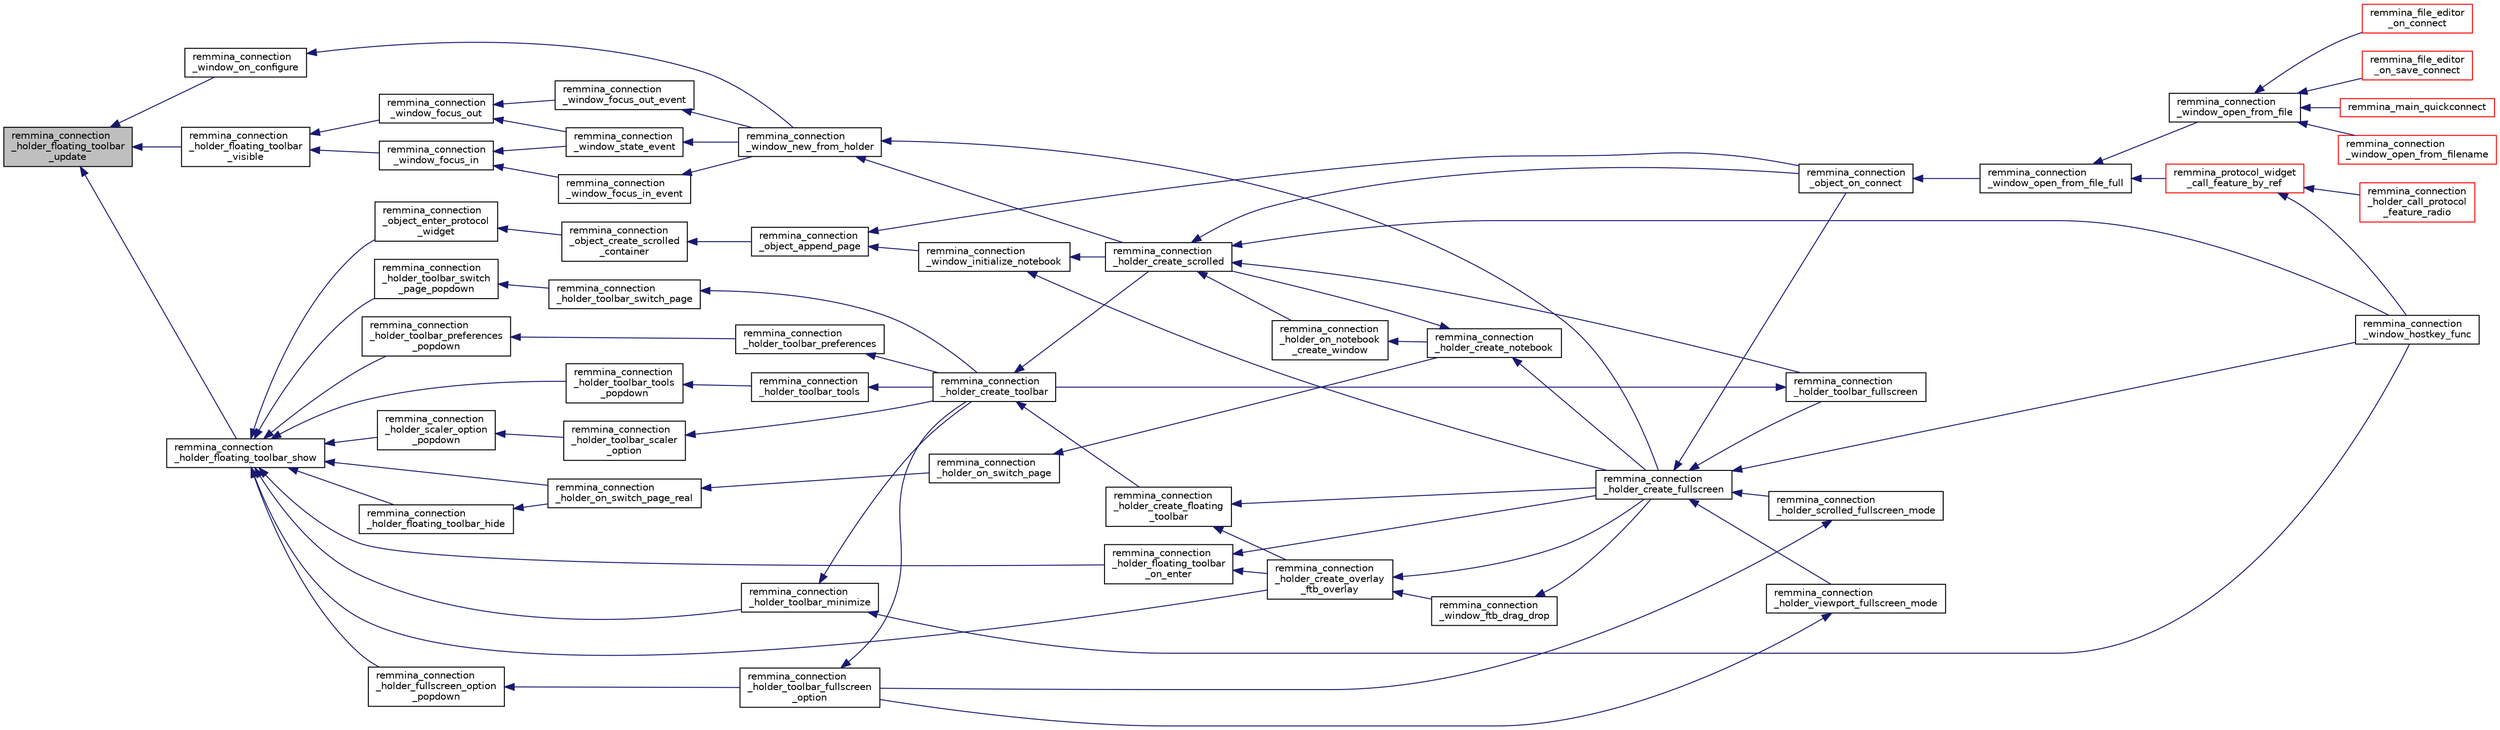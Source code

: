 digraph "remmina_connection_holder_floating_toolbar_update"
{
  edge [fontname="Helvetica",fontsize="10",labelfontname="Helvetica",labelfontsize="10"];
  node [fontname="Helvetica",fontsize="10",shape=record];
  rankdir="LR";
  Node4160 [label="remmina_connection\l_holder_floating_toolbar\l_update",height=0.2,width=0.4,color="black", fillcolor="grey75", style="filled", fontcolor="black"];
  Node4160 -> Node4161 [dir="back",color="midnightblue",fontsize="10",style="solid",fontname="Helvetica"];
  Node4161 [label="remmina_connection\l_holder_floating_toolbar_show",height=0.2,width=0.4,color="black", fillcolor="white", style="filled",URL="$remmina__connection__window_8c.html#a147924e56eceebe1f61e47bf5af2218a"];
  Node4161 -> Node4162 [dir="back",color="midnightblue",fontsize="10",style="solid",fontname="Helvetica"];
  Node4162 [label="remmina_connection\l_holder_fullscreen_option\l_popdown",height=0.2,width=0.4,color="black", fillcolor="white", style="filled",URL="$remmina__connection__window_8c.html#ac1e63c7801614664d5da3ecd326a69e8"];
  Node4162 -> Node4163 [dir="back",color="midnightblue",fontsize="10",style="solid",fontname="Helvetica"];
  Node4163 [label="remmina_connection\l_holder_toolbar_fullscreen\l_option",height=0.2,width=0.4,color="black", fillcolor="white", style="filled",URL="$remmina__connection__window_8c.html#a1415cdcbed0e6fe9a7978586bf132207"];
  Node4163 -> Node4164 [dir="back",color="midnightblue",fontsize="10",style="solid",fontname="Helvetica"];
  Node4164 [label="remmina_connection\l_holder_create_toolbar",height=0.2,width=0.4,color="black", fillcolor="white", style="filled",URL="$remmina__connection__window_8c.html#af8138da72278e9e9000276e08a6fd984"];
  Node4164 -> Node4165 [dir="back",color="midnightblue",fontsize="10",style="solid",fontname="Helvetica"];
  Node4165 [label="remmina_connection\l_holder_create_floating\l_toolbar",height=0.2,width=0.4,color="black", fillcolor="white", style="filled",URL="$remmina__connection__window_8c.html#a967dca6c1876afc3e6bcb763f9709d43"];
  Node4165 -> Node4166 [dir="back",color="midnightblue",fontsize="10",style="solid",fontname="Helvetica"];
  Node4166 [label="remmina_connection\l_holder_create_overlay\l_ftb_overlay",height=0.2,width=0.4,color="black", fillcolor="white", style="filled",URL="$remmina__connection__window_8c.html#ab2edcb806312b3367c70fbb13c383ae0"];
  Node4166 -> Node4167 [dir="back",color="midnightblue",fontsize="10",style="solid",fontname="Helvetica"];
  Node4167 [label="remmina_connection\l_window_ftb_drag_drop",height=0.2,width=0.4,color="black", fillcolor="white", style="filled",URL="$remmina__connection__window_8c.html#a15c9b2bd929f8f2bb64d0bb6fa60f067"];
  Node4167 -> Node4168 [dir="back",color="midnightblue",fontsize="10",style="solid",fontname="Helvetica"];
  Node4168 [label="remmina_connection\l_holder_create_fullscreen",height=0.2,width=0.4,color="black", fillcolor="white", style="filled",URL="$remmina__connection__window_8c.html#ae67ca4d276339723c1ff87fc224eaccf"];
  Node4168 -> Node4169 [dir="back",color="midnightblue",fontsize="10",style="solid",fontname="Helvetica"];
  Node4169 [label="remmina_connection\l_holder_toolbar_fullscreen",height=0.2,width=0.4,color="black", fillcolor="white", style="filled",URL="$remmina__connection__window_8c.html#a02ac20f50f1b7b816bd7208127efdbee"];
  Node4169 -> Node4164 [dir="back",color="midnightblue",fontsize="10",style="solid",fontname="Helvetica"];
  Node4168 -> Node4170 [dir="back",color="midnightblue",fontsize="10",style="solid",fontname="Helvetica"];
  Node4170 [label="remmina_connection\l_holder_viewport_fullscreen_mode",height=0.2,width=0.4,color="black", fillcolor="white", style="filled",URL="$remmina__connection__window_8c.html#a0e99d0ff8c39f2c6de508eee9ef498c5"];
  Node4170 -> Node4163 [dir="back",color="midnightblue",fontsize="10",style="solid",fontname="Helvetica"];
  Node4168 -> Node4171 [dir="back",color="midnightblue",fontsize="10",style="solid",fontname="Helvetica"];
  Node4171 [label="remmina_connection\l_holder_scrolled_fullscreen_mode",height=0.2,width=0.4,color="black", fillcolor="white", style="filled",URL="$remmina__connection__window_8c.html#aa25cae5c0e15e13b817b925e42a044a9"];
  Node4171 -> Node4163 [dir="back",color="midnightblue",fontsize="10",style="solid",fontname="Helvetica"];
  Node4168 -> Node4172 [dir="back",color="midnightblue",fontsize="10",style="solid",fontname="Helvetica"];
  Node4172 [label="remmina_connection\l_window_hostkey_func",height=0.2,width=0.4,color="black", fillcolor="white", style="filled",URL="$remmina__connection__window_8c.html#abef663d930076deb3105f86dabe2a9c3"];
  Node4168 -> Node4173 [dir="back",color="midnightblue",fontsize="10",style="solid",fontname="Helvetica"];
  Node4173 [label="remmina_connection\l_object_on_connect",height=0.2,width=0.4,color="black", fillcolor="white", style="filled",URL="$remmina__connection__window_8c.html#a0ad685a873ecef95ec13caba17e0c22e"];
  Node4173 -> Node4174 [dir="back",color="midnightblue",fontsize="10",style="solid",fontname="Helvetica"];
  Node4174 [label="remmina_connection\l_window_open_from_file_full",height=0.2,width=0.4,color="black", fillcolor="white", style="filled",URL="$remmina__connection__window_8h.html#adbf2b670ca3bae96a99cb0b36021a961"];
  Node4174 -> Node4175 [dir="back",color="midnightblue",fontsize="10",style="solid",fontname="Helvetica"];
  Node4175 [label="remmina_connection\l_window_open_from_file",height=0.2,width=0.4,color="black", fillcolor="white", style="filled",URL="$remmina__connection__window_8h.html#a1c7f722a89609523cc4de079cc82f23c"];
  Node4175 -> Node4176 [dir="back",color="midnightblue",fontsize="10",style="solid",fontname="Helvetica"];
  Node4176 [label="remmina_connection\l_window_open_from_filename",height=0.2,width=0.4,color="red", fillcolor="white", style="filled",URL="$remmina__connection__window_8h.html#ab0ed27ef360efc7d92906cbabf9da5db"];
  Node4175 -> Node4200 [dir="back",color="midnightblue",fontsize="10",style="solid",fontname="Helvetica"];
  Node4200 [label="remmina_file_editor\l_on_connect",height=0.2,width=0.4,color="red", fillcolor="white", style="filled",URL="$remmina__file__editor_8c.html#a73b8581fd1fd77532b748d91a2951f25"];
  Node4175 -> Node4185 [dir="back",color="midnightblue",fontsize="10",style="solid",fontname="Helvetica"];
  Node4185 [label="remmina_file_editor\l_on_save_connect",height=0.2,width=0.4,color="red", fillcolor="white", style="filled",URL="$remmina__file__editor_8c.html#a57224f3f69f04f398de563b71be6b18e"];
  Node4175 -> Node4201 [dir="back",color="midnightblue",fontsize="10",style="solid",fontname="Helvetica"];
  Node4201 [label="remmina_main_quickconnect",height=0.2,width=0.4,color="red", fillcolor="white", style="filled",URL="$remmina__main_8c.html#a802458852abacebfb16f1f4295806a01"];
  Node4174 -> Node4203 [dir="back",color="midnightblue",fontsize="10",style="solid",fontname="Helvetica"];
  Node4203 [label="remmina_protocol_widget\l_call_feature_by_ref",height=0.2,width=0.4,color="red", fillcolor="white", style="filled",URL="$remmina__protocol__widget_8h.html#a605b69a9aa4393024369cc5070488692"];
  Node4203 -> Node4204 [dir="back",color="midnightblue",fontsize="10",style="solid",fontname="Helvetica"];
  Node4204 [label="remmina_connection\l_holder_call_protocol\l_feature_radio",height=0.2,width=0.4,color="red", fillcolor="white", style="filled",URL="$remmina__connection__window_8c.html#a86280cb973101817f7410af393bc2f98"];
  Node4203 -> Node4172 [dir="back",color="midnightblue",fontsize="10",style="solid",fontname="Helvetica"];
  Node4166 -> Node4168 [dir="back",color="midnightblue",fontsize="10",style="solid",fontname="Helvetica"];
  Node4165 -> Node4168 [dir="back",color="midnightblue",fontsize="10",style="solid",fontname="Helvetica"];
  Node4164 -> Node4218 [dir="back",color="midnightblue",fontsize="10",style="solid",fontname="Helvetica"];
  Node4218 [label="remmina_connection\l_holder_create_scrolled",height=0.2,width=0.4,color="black", fillcolor="white", style="filled",URL="$remmina__connection__window_8c.html#a57b3656c37df65d276ddd50a16906dc7"];
  Node4218 -> Node4169 [dir="back",color="midnightblue",fontsize="10",style="solid",fontname="Helvetica"];
  Node4218 -> Node4219 [dir="back",color="midnightblue",fontsize="10",style="solid",fontname="Helvetica"];
  Node4219 [label="remmina_connection\l_holder_on_notebook\l_create_window",height=0.2,width=0.4,color="black", fillcolor="white", style="filled",URL="$remmina__connection__window_8c.html#a2f5fc595c1aad851962aa58e2009bcce"];
  Node4219 -> Node4220 [dir="back",color="midnightblue",fontsize="10",style="solid",fontname="Helvetica"];
  Node4220 [label="remmina_connection\l_holder_create_notebook",height=0.2,width=0.4,color="black", fillcolor="white", style="filled",URL="$remmina__connection__window_8c.html#ae616dc409c5775dc73d9a83c1f081705"];
  Node4220 -> Node4218 [dir="back",color="midnightblue",fontsize="10",style="solid",fontname="Helvetica"];
  Node4220 -> Node4168 [dir="back",color="midnightblue",fontsize="10",style="solid",fontname="Helvetica"];
  Node4218 -> Node4172 [dir="back",color="midnightblue",fontsize="10",style="solid",fontname="Helvetica"];
  Node4218 -> Node4173 [dir="back",color="midnightblue",fontsize="10",style="solid",fontname="Helvetica"];
  Node4161 -> Node4222 [dir="back",color="midnightblue",fontsize="10",style="solid",fontname="Helvetica"];
  Node4222 [label="remmina_connection\l_holder_scaler_option\l_popdown",height=0.2,width=0.4,color="black", fillcolor="white", style="filled",URL="$remmina__connection__window_8c.html#a40efa9a7d27d7742477d73e7636a3d4e"];
  Node4222 -> Node4223 [dir="back",color="midnightblue",fontsize="10",style="solid",fontname="Helvetica"];
  Node4223 [label="remmina_connection\l_holder_toolbar_scaler\l_option",height=0.2,width=0.4,color="black", fillcolor="white", style="filled",URL="$remmina__connection__window_8c.html#a7a722d82899ce761356e47de2ac91452"];
  Node4223 -> Node4164 [dir="back",color="midnightblue",fontsize="10",style="solid",fontname="Helvetica"];
  Node4161 -> Node4224 [dir="back",color="midnightblue",fontsize="10",style="solid",fontname="Helvetica"];
  Node4224 [label="remmina_connection\l_holder_toolbar_switch\l_page_popdown",height=0.2,width=0.4,color="black", fillcolor="white", style="filled",URL="$remmina__connection__window_8c.html#ac8c524ed2e2854209d3c88df260e022f"];
  Node4224 -> Node4225 [dir="back",color="midnightblue",fontsize="10",style="solid",fontname="Helvetica"];
  Node4225 [label="remmina_connection\l_holder_toolbar_switch_page",height=0.2,width=0.4,color="black", fillcolor="white", style="filled",URL="$remmina__connection__window_8c.html#aefad8c92a20121f0563bfeaf06c25e8e"];
  Node4225 -> Node4164 [dir="back",color="midnightblue",fontsize="10",style="solid",fontname="Helvetica"];
  Node4161 -> Node4226 [dir="back",color="midnightblue",fontsize="10",style="solid",fontname="Helvetica"];
  Node4226 [label="remmina_connection\l_holder_toolbar_preferences\l_popdown",height=0.2,width=0.4,color="black", fillcolor="white", style="filled",URL="$remmina__connection__window_8c.html#a7f0d68059b8fe91317c6b62d9315ca44"];
  Node4226 -> Node4206 [dir="back",color="midnightblue",fontsize="10",style="solid",fontname="Helvetica"];
  Node4206 [label="remmina_connection\l_holder_toolbar_preferences",height=0.2,width=0.4,color="black", fillcolor="white", style="filled",URL="$remmina__connection__window_8c.html#a78ec7d6e66d6e6569c1a9a0230c74bc8"];
  Node4206 -> Node4164 [dir="back",color="midnightblue",fontsize="10",style="solid",fontname="Helvetica"];
  Node4161 -> Node4227 [dir="back",color="midnightblue",fontsize="10",style="solid",fontname="Helvetica"];
  Node4227 [label="remmina_connection\l_holder_toolbar_tools\l_popdown",height=0.2,width=0.4,color="black", fillcolor="white", style="filled",URL="$remmina__connection__window_8c.html#ae18a8e7a72ec9a2f3e529708d7ffe0ce"];
  Node4227 -> Node4210 [dir="back",color="midnightblue",fontsize="10",style="solid",fontname="Helvetica"];
  Node4210 [label="remmina_connection\l_holder_toolbar_tools",height=0.2,width=0.4,color="black", fillcolor="white", style="filled",URL="$remmina__connection__window_8c.html#a51cc0b2274049920f67c71047bd76213"];
  Node4210 -> Node4164 [dir="back",color="midnightblue",fontsize="10",style="solid",fontname="Helvetica"];
  Node4161 -> Node4228 [dir="back",color="midnightblue",fontsize="10",style="solid",fontname="Helvetica"];
  Node4228 [label="remmina_connection\l_holder_toolbar_minimize",height=0.2,width=0.4,color="black", fillcolor="white", style="filled",URL="$remmina__connection__window_8c.html#ac4d1d30f9b5f09e300b18f60f37f5b8f"];
  Node4228 -> Node4164 [dir="back",color="midnightblue",fontsize="10",style="solid",fontname="Helvetica"];
  Node4228 -> Node4172 [dir="back",color="midnightblue",fontsize="10",style="solid",fontname="Helvetica"];
  Node4161 -> Node4229 [dir="back",color="midnightblue",fontsize="10",style="solid",fontname="Helvetica"];
  Node4229 [label="remmina_connection\l_holder_floating_toolbar\l_on_enter",height=0.2,width=0.4,color="black", fillcolor="white", style="filled",URL="$remmina__connection__window_8c.html#a5b12b74df51eda99c7e34a4d016e4f1e"];
  Node4229 -> Node4166 [dir="back",color="midnightblue",fontsize="10",style="solid",fontname="Helvetica"];
  Node4229 -> Node4168 [dir="back",color="midnightblue",fontsize="10",style="solid",fontname="Helvetica"];
  Node4161 -> Node4230 [dir="back",color="midnightblue",fontsize="10",style="solid",fontname="Helvetica"];
  Node4230 [label="remmina_connection\l_object_enter_protocol\l_widget",height=0.2,width=0.4,color="black", fillcolor="white", style="filled",URL="$remmina__connection__window_8c.html#a158cccca5a2fe5a770a99d8772ba62b2"];
  Node4230 -> Node4231 [dir="back",color="midnightblue",fontsize="10",style="solid",fontname="Helvetica"];
  Node4231 [label="remmina_connection\l_object_create_scrolled\l_container",height=0.2,width=0.4,color="black", fillcolor="white", style="filled",URL="$remmina__connection__window_8c.html#a789a6a8ad49883d67479a264ef7befbe"];
  Node4231 -> Node4232 [dir="back",color="midnightblue",fontsize="10",style="solid",fontname="Helvetica"];
  Node4232 [label="remmina_connection\l_object_append_page",height=0.2,width=0.4,color="black", fillcolor="white", style="filled",URL="$remmina__connection__window_8c.html#ac06b41c974d5cfc6277f50b617a550bb"];
  Node4232 -> Node4233 [dir="back",color="midnightblue",fontsize="10",style="solid",fontname="Helvetica"];
  Node4233 [label="remmina_connection\l_window_initialize_notebook",height=0.2,width=0.4,color="black", fillcolor="white", style="filled",URL="$remmina__connection__window_8c.html#aa28770c2f7c156eb4574227310481041"];
  Node4233 -> Node4218 [dir="back",color="midnightblue",fontsize="10",style="solid",fontname="Helvetica"];
  Node4233 -> Node4168 [dir="back",color="midnightblue",fontsize="10",style="solid",fontname="Helvetica"];
  Node4232 -> Node4173 [dir="back",color="midnightblue",fontsize="10",style="solid",fontname="Helvetica"];
  Node4161 -> Node4234 [dir="back",color="midnightblue",fontsize="10",style="solid",fontname="Helvetica"];
  Node4234 [label="remmina_connection\l_holder_floating_toolbar_hide",height=0.2,width=0.4,color="black", fillcolor="white", style="filled",URL="$remmina__connection__window_8c.html#af0ca467e68db4fb9baa872d57ef3bca4"];
  Node4234 -> Node4235 [dir="back",color="midnightblue",fontsize="10",style="solid",fontname="Helvetica"];
  Node4235 [label="remmina_connection\l_holder_on_switch_page_real",height=0.2,width=0.4,color="black", fillcolor="white", style="filled",URL="$remmina__connection__window_8c.html#af0cc437cd94ed03047f1e2b195317b54"];
  Node4235 -> Node4236 [dir="back",color="midnightblue",fontsize="10",style="solid",fontname="Helvetica"];
  Node4236 [label="remmina_connection\l_holder_on_switch_page",height=0.2,width=0.4,color="black", fillcolor="white", style="filled",URL="$remmina__connection__window_8c.html#ac93e70cd6f65ebb4bee3827240cf1c05"];
  Node4236 -> Node4220 [dir="back",color="midnightblue",fontsize="10",style="solid",fontname="Helvetica"];
  Node4161 -> Node4235 [dir="back",color="midnightblue",fontsize="10",style="solid",fontname="Helvetica"];
  Node4161 -> Node4166 [dir="back",color="midnightblue",fontsize="10",style="solid",fontname="Helvetica"];
  Node4160 -> Node4237 [dir="back",color="midnightblue",fontsize="10",style="solid",fontname="Helvetica"];
  Node4237 [label="remmina_connection\l_holder_floating_toolbar\l_visible",height=0.2,width=0.4,color="black", fillcolor="white", style="filled",URL="$remmina__connection__window_8c.html#aab1db8671426ff3a525451b96479c4f2"];
  Node4237 -> Node4238 [dir="back",color="midnightblue",fontsize="10",style="solid",fontname="Helvetica"];
  Node4238 [label="remmina_connection\l_window_focus_in",height=0.2,width=0.4,color="black", fillcolor="white", style="filled",URL="$remmina__connection__window_8c.html#a6f4427665eeef5af2091621c1e89b589"];
  Node4238 -> Node4239 [dir="back",color="midnightblue",fontsize="10",style="solid",fontname="Helvetica"];
  Node4239 [label="remmina_connection\l_window_focus_in_event",height=0.2,width=0.4,color="black", fillcolor="white", style="filled",URL="$remmina__connection__window_8c.html#aac168486f2fb093eb6347cb0726153b5"];
  Node4239 -> Node4217 [dir="back",color="midnightblue",fontsize="10",style="solid",fontname="Helvetica"];
  Node4217 [label="remmina_connection\l_window_new_from_holder",height=0.2,width=0.4,color="black", fillcolor="white", style="filled",URL="$remmina__connection__window_8c.html#a0ff4775a640861c11f2bc9f4e4680ed5"];
  Node4217 -> Node4218 [dir="back",color="midnightblue",fontsize="10",style="solid",fontname="Helvetica"];
  Node4217 -> Node4168 [dir="back",color="midnightblue",fontsize="10",style="solid",fontname="Helvetica"];
  Node4238 -> Node4221 [dir="back",color="midnightblue",fontsize="10",style="solid",fontname="Helvetica"];
  Node4221 [label="remmina_connection\l_window_state_event",height=0.2,width=0.4,color="black", fillcolor="white", style="filled",URL="$remmina__connection__window_8c.html#a174d5b1e983a96c98aae2e8078f462bd"];
  Node4221 -> Node4217 [dir="back",color="midnightblue",fontsize="10",style="solid",fontname="Helvetica"];
  Node4237 -> Node4215 [dir="back",color="midnightblue",fontsize="10",style="solid",fontname="Helvetica"];
  Node4215 [label="remmina_connection\l_window_focus_out",height=0.2,width=0.4,color="black", fillcolor="white", style="filled",URL="$remmina__connection__window_8c.html#a8c242e0a7ee57ed79099c330d696b43f"];
  Node4215 -> Node4216 [dir="back",color="midnightblue",fontsize="10",style="solid",fontname="Helvetica"];
  Node4216 [label="remmina_connection\l_window_focus_out_event",height=0.2,width=0.4,color="black", fillcolor="white", style="filled",URL="$remmina__connection__window_8c.html#a539828a1dd435bee083d82136691176c"];
  Node4216 -> Node4217 [dir="back",color="midnightblue",fontsize="10",style="solid",fontname="Helvetica"];
  Node4215 -> Node4221 [dir="back",color="midnightblue",fontsize="10",style="solid",fontname="Helvetica"];
  Node4160 -> Node4240 [dir="back",color="midnightblue",fontsize="10",style="solid",fontname="Helvetica"];
  Node4240 [label="remmina_connection\l_window_on_configure",height=0.2,width=0.4,color="black", fillcolor="white", style="filled",URL="$remmina__connection__window_8c.html#af79fdcdd07b28c1cde08489d7986ca37"];
  Node4240 -> Node4217 [dir="back",color="midnightblue",fontsize="10",style="solid",fontname="Helvetica"];
}
